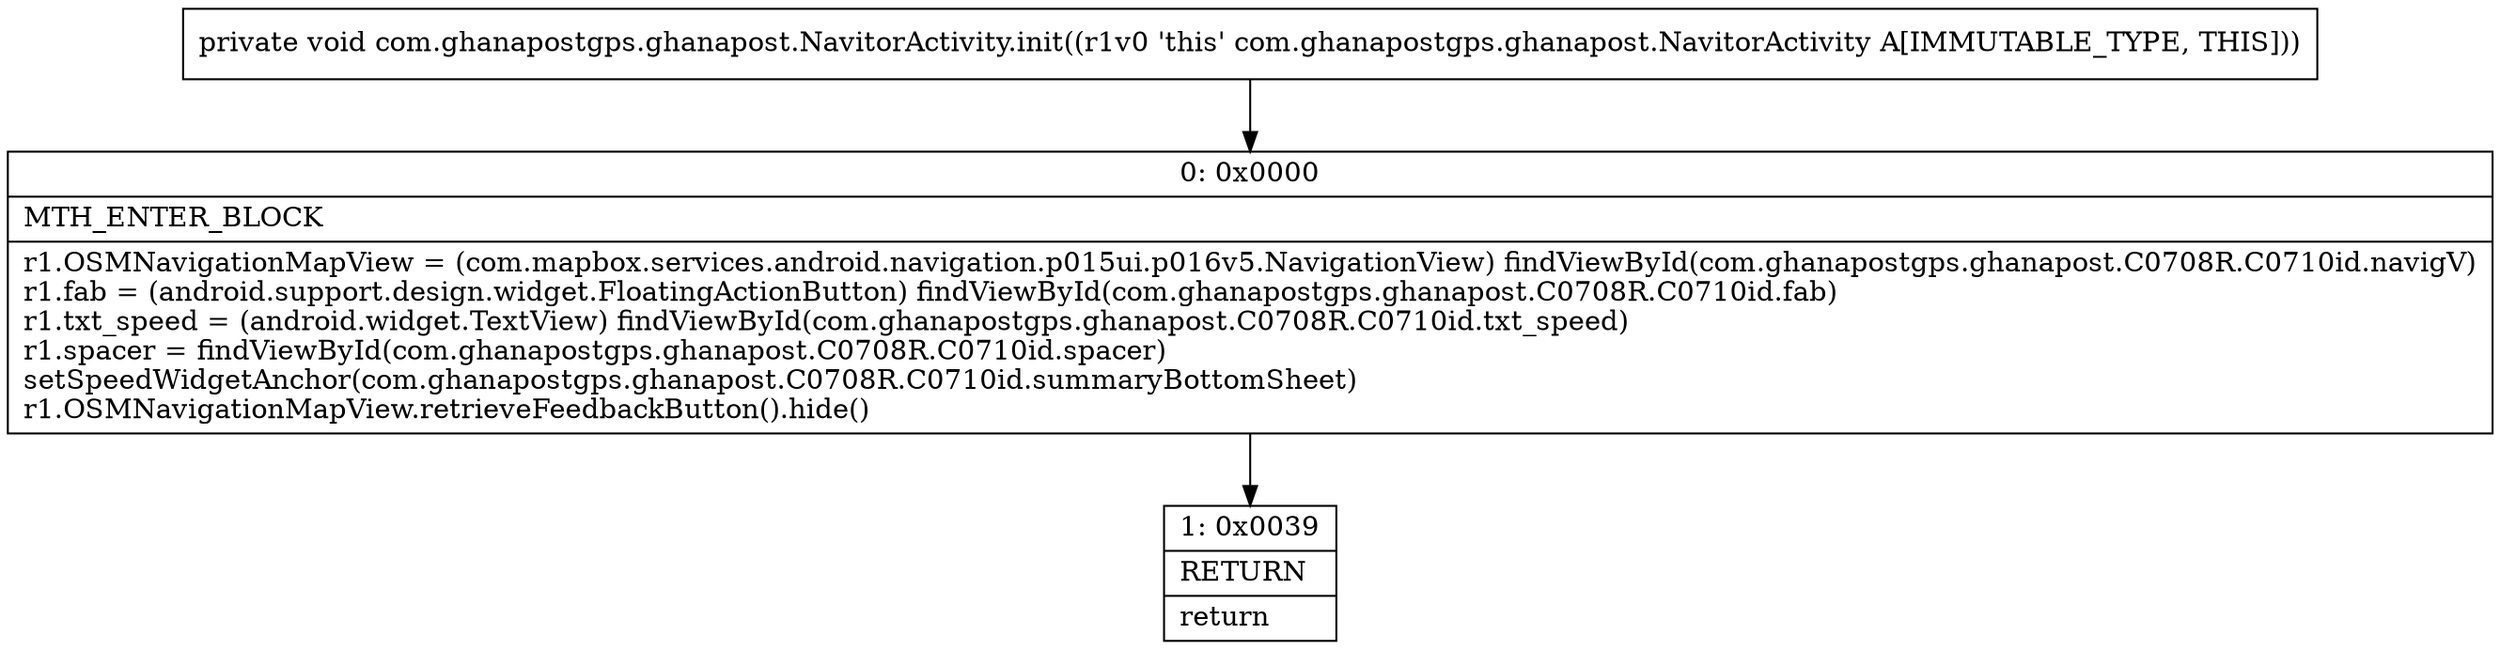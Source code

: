 digraph "CFG forcom.ghanapostgps.ghanapost.NavitorActivity.init()V" {
Node_0 [shape=record,label="{0\:\ 0x0000|MTH_ENTER_BLOCK\l|r1.OSMNavigationMapView = (com.mapbox.services.android.navigation.p015ui.p016v5.NavigationView) findViewById(com.ghanapostgps.ghanapost.C0708R.C0710id.navigV)\lr1.fab = (android.support.design.widget.FloatingActionButton) findViewById(com.ghanapostgps.ghanapost.C0708R.C0710id.fab)\lr1.txt_speed = (android.widget.TextView) findViewById(com.ghanapostgps.ghanapost.C0708R.C0710id.txt_speed)\lr1.spacer = findViewById(com.ghanapostgps.ghanapost.C0708R.C0710id.spacer)\lsetSpeedWidgetAnchor(com.ghanapostgps.ghanapost.C0708R.C0710id.summaryBottomSheet)\lr1.OSMNavigationMapView.retrieveFeedbackButton().hide()\l}"];
Node_1 [shape=record,label="{1\:\ 0x0039|RETURN\l|return\l}"];
MethodNode[shape=record,label="{private void com.ghanapostgps.ghanapost.NavitorActivity.init((r1v0 'this' com.ghanapostgps.ghanapost.NavitorActivity A[IMMUTABLE_TYPE, THIS])) }"];
MethodNode -> Node_0;
Node_0 -> Node_1;
}

